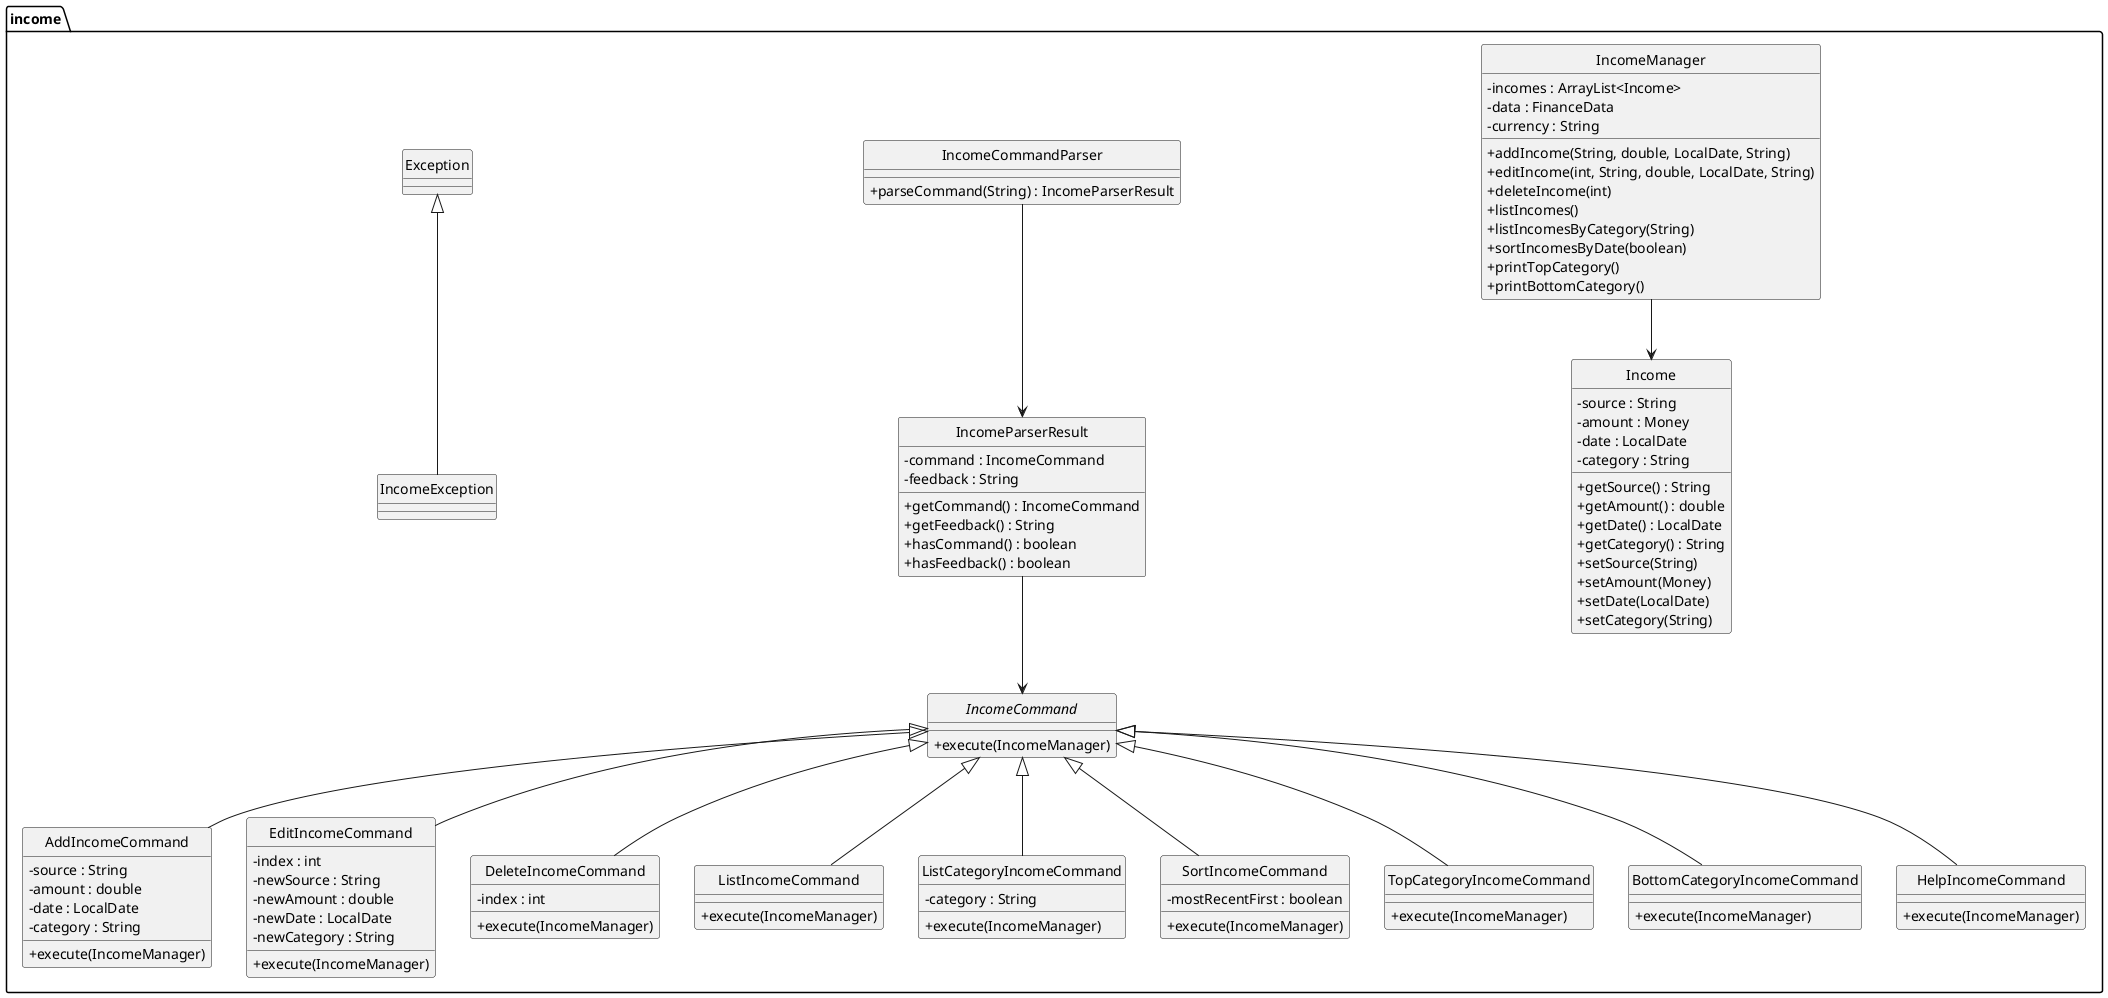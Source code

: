 @startuml IncomePackageClassDiagram
hide circle
skinparam classAttributeIconSize 0

package "income" {
    class Income {
        - source : String
        - amount : Money
        - date : LocalDate
        - category : String
        + getSource() : String
        + getAmount() : double
        + getDate() : LocalDate
        + getCategory() : String
        + setSource(String)
        + setAmount(Money)
        + setDate(LocalDate)
        + setCategory(String)
    }

    class IncomeManager {
        - incomes : ArrayList<Income>
        - data : FinanceData
        - currency : String
        + addIncome(String, double, LocalDate, String)
        + editIncome(int, String, double, LocalDate, String)
        + deleteIncome(int)
        + listIncomes()
        + listIncomesByCategory(String)
        + sortIncomesByDate(boolean)
        + printTopCategory()
        + printBottomCategory()
    }

    abstract class IncomeCommand {
        + execute(IncomeManager)
    }

    class AddIncomeCommand {
        - source : String
        - amount : double
        - date : LocalDate
        - category : String
        + execute(IncomeManager)
    }

    class EditIncomeCommand {
        - index : int
        - newSource : String
        - newAmount : double
        - newDate : LocalDate
        - newCategory : String
        + execute(IncomeManager)
    }

    class DeleteIncomeCommand {
        - index : int
        + execute(IncomeManager)
    }

    class ListIncomeCommand {
        + execute(IncomeManager)
    }

    class ListCategoryIncomeCommand {
        - category : String
        + execute(IncomeManager)
    }

    class SortIncomeCommand {
        - mostRecentFirst : boolean
        + execute(IncomeManager)
    }

    class TopCategoryIncomeCommand {
        + execute(IncomeManager)
    }

    class BottomCategoryIncomeCommand {
        + execute(IncomeManager)
    }

    class HelpIncomeCommand {
        + execute(IncomeManager)
    }

    class IncomeCommandParser {
        + parseCommand(String) : IncomeParserResult
    }

    class IncomeParserResult {
        - command : IncomeCommand
        - feedback : String
        + getCommand() : IncomeCommand
        + getFeedback() : String
        + hasCommand() : boolean
        + hasFeedback() : boolean
    }

    class IncomeException extends Exception

    ' Relationships
    IncomeManager --> Income
    IncomeCommand <|-- AddIncomeCommand
    IncomeCommand <|-- EditIncomeCommand
    IncomeCommand <|-- DeleteIncomeCommand
    IncomeCommand <|-- ListIncomeCommand
    IncomeCommand <|-- ListCategoryIncomeCommand
    IncomeCommand <|-- SortIncomeCommand
    IncomeCommand <|-- TopCategoryIncomeCommand
    IncomeCommand <|-- BottomCategoryIncomeCommand
    IncomeCommand <|-- HelpIncomeCommand

    IncomeCommandParser --> IncomeParserResult
    IncomeParserResult --> IncomeCommand

}

@enduml


@enduml